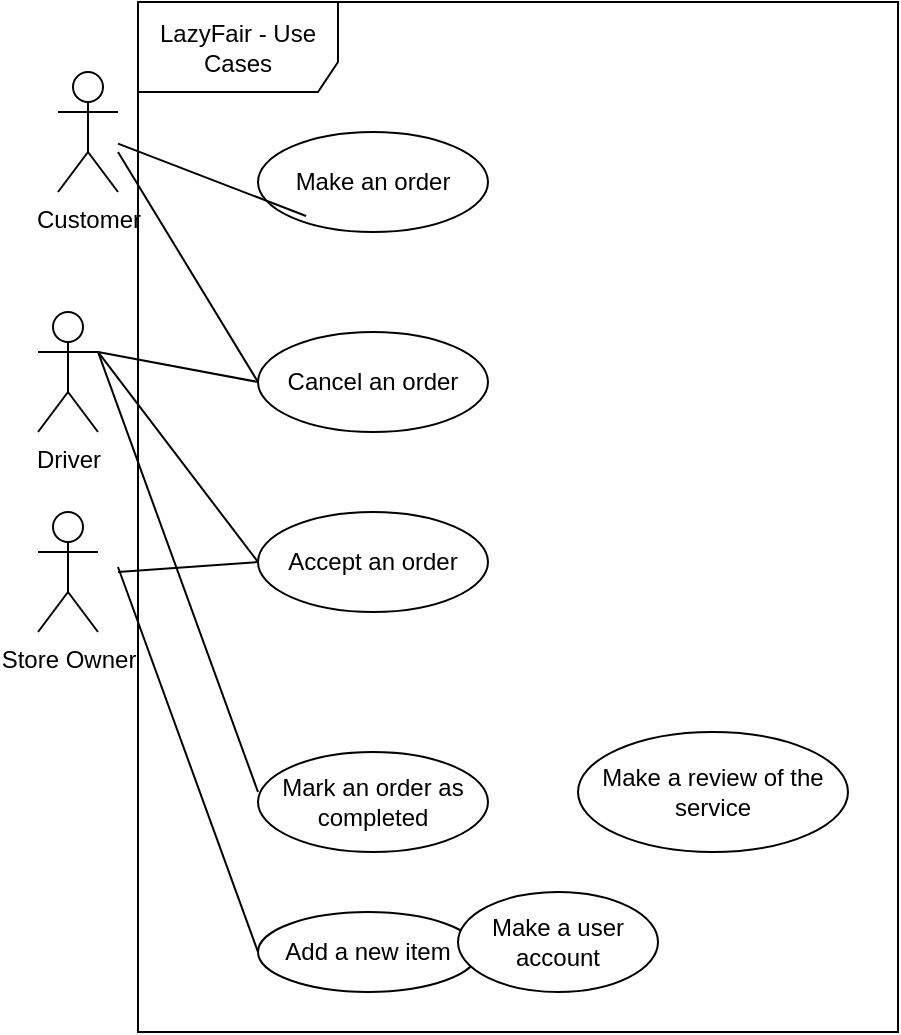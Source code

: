 <mxfile version="26.1.0">
  <diagram name="Page-1" id="ibz8DViMXlBaN--OkZIH">
    <mxGraphModel dx="1148" dy="515" grid="1" gridSize="10" guides="1" tooltips="1" connect="1" arrows="1" fold="1" page="1" pageScale="1" pageWidth="827" pageHeight="1169" math="0" shadow="0">
      <root>
        <mxCell id="0" />
        <mxCell id="1" parent="0" />
        <mxCell id="rD1ZoXlZe08rr5XbCh_b-1" value="LazyFair - Use Cases" style="shape=umlFrame;whiteSpace=wrap;html=1;pointerEvents=0;width=100;height=45;" parent="1" vertex="1">
          <mxGeometry x="280" y="385" width="380" height="515" as="geometry" />
        </mxCell>
        <mxCell id="rD1ZoXlZe08rr5XbCh_b-3" value="Make an order" style="ellipse;whiteSpace=wrap;html=1;" parent="1" vertex="1">
          <mxGeometry x="340" y="450" width="115" height="50" as="geometry" />
        </mxCell>
        <mxCell id="cIRuV8Rj02czdqpQ5D3a-1" value="Add a new item" style="ellipse;whiteSpace=wrap;html=1;" parent="1" vertex="1">
          <mxGeometry x="340" y="840" width="110" height="40" as="geometry" />
        </mxCell>
        <mxCell id="rD1ZoXlZe08rr5XbCh_b-4" value="Cancel an order" style="ellipse;whiteSpace=wrap;html=1;" parent="1" vertex="1">
          <mxGeometry x="340" y="550" width="115" height="50" as="geometry" />
        </mxCell>
        <mxCell id="cIRuV8Rj02czdqpQ5D3a-2" value="Driver" style="shape=umlActor;verticalLabelPosition=bottom;verticalAlign=top;html=1;outlineConnect=0;" parent="1" vertex="1">
          <mxGeometry x="230" y="540" width="30" height="60" as="geometry" />
        </mxCell>
        <mxCell id="rD1ZoXlZe08rr5XbCh_b-5" value="Accept an order" style="ellipse;whiteSpace=wrap;html=1;" parent="1" vertex="1">
          <mxGeometry x="340" y="640" width="115" height="50" as="geometry" />
        </mxCell>
        <mxCell id="cIRuV8Rj02czdqpQ5D3a-3" value="Store Owner&lt;span style=&quot;color: rgba(0, 0, 0, 0); font-family: monospace; font-size: 0px; text-align: start;&quot;&gt;%3CmxGraphModel%3E%3Croot%3E%3CmxCell%20id%3D%220%22%2F%3E%3CmxCell%20id%3D%221%22%20parent%3D%220%22%2F%3E%3CmxCell%20id%3D%222%22%20value%3D%22Actor%22%20style%3D%22shape%3DumlActor%3BverticalLabelPosition%3Dbottom%3BverticalAlign%3Dtop%3Bhtml%3D1%3BoutlineConnect%3D0%3B%22%20vertex%3D%221%22%20parent%3D%221%22%3E%3CmxGeometry%20x%3D%22230%22%20y%3D%22420%22%20width%3D%2230%22%20height%3D%2260%22%20as%3D%22geometry%22%2F%3E%3C%2FmxCell%3E%3C%2Froot%3E%3C%2FmxGraphModel%3E&lt;/span&gt;" style="shape=umlActor;verticalLabelPosition=bottom;verticalAlign=top;html=1;outlineConnect=0;" parent="1" vertex="1">
          <mxGeometry x="230" y="640" width="30" height="60" as="geometry" />
        </mxCell>
        <mxCell id="rD1ZoXlZe08rr5XbCh_b-6" value="Mark an order as completed" style="ellipse;whiteSpace=wrap;html=1;" parent="1" vertex="1">
          <mxGeometry x="340" y="760" width="115" height="50" as="geometry" />
        </mxCell>
        <mxCell id="cIRuV8Rj02czdqpQ5D3a-5" value="Customer&lt;span style=&quot;color: rgba(0, 0, 0, 0); font-family: monospace; font-size: 0px; text-align: start;&quot;&gt;%3CmxGraphModel%3E%3Croot%3E%3CmxCell%20id%3D%220%22%2F%3E%3CmxCell%20id%3D%221%22%20parent%3D%220%22%2F%3E%3CmxCell%20id%3D%222%22%20value%3D%22Actor%22%20style%3D%22shape%3DumlActor%3BverticalLabelPosition%3Dbottom%3BverticalAlign%3Dtop%3Bhtml%3D1%3BoutlineConnect%3D0%3B%22%20vertex%3D%221%22%20parent%3D%221%22%3E%3CmxGeometry%20x%3D%22230%22%20y%3D%22420%22%20width%3D%2230%22%20height%3D%2260%22%20as%3D%22geometry%22%2F%3E%3C%2FmxCell%3E%3C%2Froot%3E%3C%2FmxGraphModel%3E&lt;/span&gt;" style="shape=umlActor;verticalLabelPosition=bottom;verticalAlign=top;html=1;outlineConnect=0;" parent="1" vertex="1">
          <mxGeometry x="240" y="420" width="30" height="60" as="geometry" />
        </mxCell>
        <mxCell id="rD1ZoXlZe08rr5XbCh_b-7" value="Make a review of the service" style="ellipse;whiteSpace=wrap;html=1;" parent="1" vertex="1">
          <mxGeometry x="500" y="750" width="135" height="60" as="geometry" />
        </mxCell>
        <mxCell id="eqrMuBSTcKXrIwjARY2d-1" value="" style="endArrow=none;html=1;rounded=0;entryX=0.209;entryY=0.84;entryDx=0;entryDy=0;entryPerimeter=0;" parent="1" target="rD1ZoXlZe08rr5XbCh_b-3" edge="1" source="cIRuV8Rj02czdqpQ5D3a-5">
          <mxGeometry width="50" height="50" relative="1" as="geometry">
            <mxPoint x="270" y="560" as="sourcePoint" />
            <mxPoint x="320" y="510" as="targetPoint" />
          </mxGeometry>
        </mxCell>
        <mxCell id="rD1ZoXlZe08rr5XbCh_b-10" value="Make a user account" style="ellipse;whiteSpace=wrap;html=1;" parent="1" vertex="1">
          <mxGeometry x="440" y="830" width="100" height="50" as="geometry" />
        </mxCell>
        <mxCell id="qXeXoqb5C93qJGl5Qcnj-1" value="" style="endArrow=none;html=1;rounded=0;entryX=0;entryY=0.5;entryDx=0;entryDy=0;" parent="1" target="rD1ZoXlZe08rr5XbCh_b-4" edge="1">
          <mxGeometry width="50" height="50" relative="1" as="geometry">
            <mxPoint x="270" y="460" as="sourcePoint" />
            <mxPoint x="440" y="620" as="targetPoint" />
          </mxGeometry>
        </mxCell>
        <mxCell id="qXeXoqb5C93qJGl5Qcnj-2" value="" style="endArrow=none;html=1;rounded=0;exitX=0;exitY=0.5;exitDx=0;exitDy=0;" parent="1" source="rD1ZoXlZe08rr5XbCh_b-4" edge="1">
          <mxGeometry width="50" height="50" relative="1" as="geometry">
            <mxPoint x="390" y="670" as="sourcePoint" />
            <mxPoint x="260" y="560" as="targetPoint" />
          </mxGeometry>
        </mxCell>
        <mxCell id="qXeXoqb5C93qJGl5Qcnj-3" value="" style="endArrow=none;html=1;rounded=0;entryX=0;entryY=0.5;entryDx=0;entryDy=0;exitX=1;exitY=0.333;exitDx=0;exitDy=0;exitPerimeter=0;" parent="1" target="rD1ZoXlZe08rr5XbCh_b-5" edge="1" source="cIRuV8Rj02czdqpQ5D3a-2">
          <mxGeometry width="50" height="50" relative="1" as="geometry">
            <mxPoint x="270" y="450" as="sourcePoint" />
            <mxPoint x="340" y="617.5" as="targetPoint" />
          </mxGeometry>
        </mxCell>
        <mxCell id="qXeXoqb5C93qJGl5Qcnj-4" value="" style="endArrow=none;html=1;rounded=0;entryX=0;entryY=0.5;entryDx=0;entryDy=0;" parent="1" target="rD1ZoXlZe08rr5XbCh_b-5" edge="1">
          <mxGeometry width="50" height="50" relative="1" as="geometry">
            <mxPoint x="270" y="670" as="sourcePoint" />
            <mxPoint x="320" y="620" as="targetPoint" />
          </mxGeometry>
        </mxCell>
        <mxCell id="qXeXoqb5C93qJGl5Qcnj-5" value="" style="endArrow=none;html=1;rounded=0;exitX=1;exitY=0.333;exitDx=0;exitDy=0;exitPerimeter=0;" parent="1" edge="1" source="cIRuV8Rj02czdqpQ5D3a-2">
          <mxGeometry width="50" height="50" relative="1" as="geometry">
            <mxPoint x="270" y="450" as="sourcePoint" />
            <mxPoint x="340" y="780" as="targetPoint" />
          </mxGeometry>
        </mxCell>
        <mxCell id="qXeXoqb5C93qJGl5Qcnj-6" value="" style="endArrow=none;html=1;rounded=0;entryX=0;entryY=0.5;entryDx=0;entryDy=0;" parent="1" target="cIRuV8Rj02czdqpQ5D3a-1" edge="1">
          <mxGeometry width="50" height="50" relative="1" as="geometry">
            <mxPoint x="270" y="667.5" as="sourcePoint" />
            <mxPoint x="320" y="617.5" as="targetPoint" />
          </mxGeometry>
        </mxCell>
      </root>
    </mxGraphModel>
  </diagram>
</mxfile>
